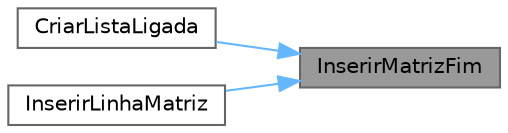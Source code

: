 digraph "InserirMatrizFim"
{
 // LATEX_PDF_SIZE
  bgcolor="transparent";
  edge [fontname=Helvetica,fontsize=10,labelfontname=Helvetica,labelfontsize=10];
  node [fontname=Helvetica,fontsize=10,shape=box,height=0.2,width=0.4];
  rankdir="RL";
  Node1 [id="Node000001",label="InserirMatrizFim",height=0.2,width=0.4,color="gray40", fillcolor="grey60", style="filled", fontcolor="black",tooltip=" "];
  Node1 -> Node2 [id="edge1_Node000001_Node000002",dir="back",color="steelblue1",style="solid",tooltip=" "];
  Node2 [id="Node000002",label="CriarListaLigada",height=0.2,width=0.4,color="grey40", fillcolor="white", style="filled",URL="$_metodos_8c.html#a899eb1586193d7b09087753e8c842dae",tooltip=" "];
  Node1 -> Node3 [id="edge2_Node000001_Node000003",dir="back",color="steelblue1",style="solid",tooltip=" "];
  Node3 [id="Node000003",label="InserirLinhaMatriz",height=0.2,width=0.4,color="grey40", fillcolor="white", style="filled",URL="$_metodos_8c.html#ac4467aa042ed295258d4b365f2ea6143",tooltip=" "];
}
